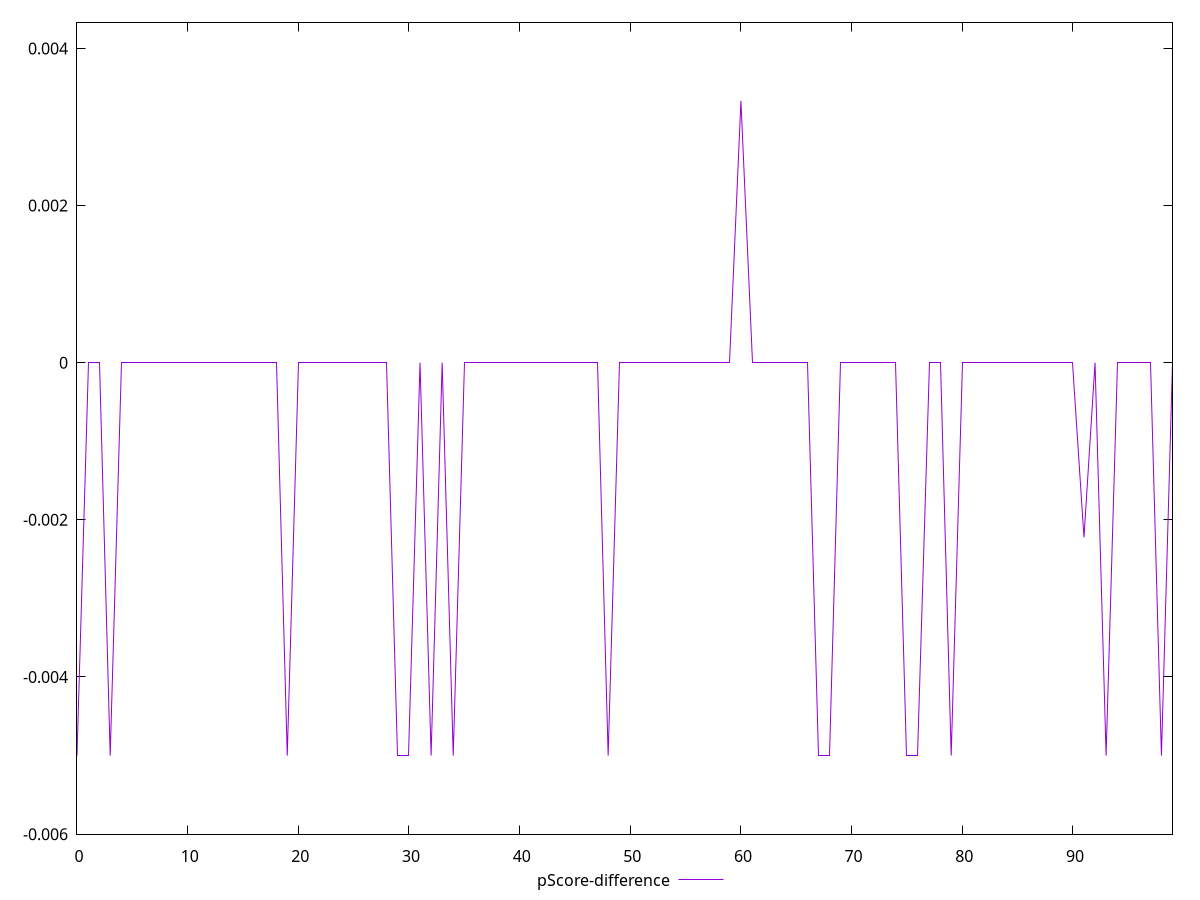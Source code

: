 reset

$pScoreDifference <<EOF
0 -0.0050000000000000044
1 0
2 0
3 -0.0050000000000000044
4 0
5 0
6 0
7 0
8 0
9 0
10 0
11 0
12 0
13 0
14 0
15 0
16 0
17 0
18 0
19 -0.0050000000000000044
20 0
21 0
22 0
23 0
24 0
25 0
26 0
27 0
28 0
29 -0.0050000000000000044
30 -0.0050000000000000044
31 0
32 -0.0050000000000000044
33 0
34 -0.0050000000000000044
35 0
36 0
37 0
38 0
39 0
40 0
41 0
42 0
43 0
44 0
45 0
46 0
47 0
48 -0.0050000000000000044
49 0
50 0
51 0
52 0
53 0
54 0
55 0
56 0
57 0
58 0
59 0
60 0.0033333333333332993
61 0
62 0
63 0
64 0
65 0
66 0
67 -0.0050000000000000044
68 -0.0050000000000000044
69 0
70 0
71 0
72 0
73 0
74 0
75 -0.0050000000000000044
76 -0.0050000000000000044
77 0
78 0
79 -0.0050000000000000044
80 0
81 0
82 0
83 0
84 0
85 0
86 0
87 0
88 0
89 0
90 0
91 -0.0022222222222222365
92 0
93 -0.0050000000000000044
94 0
95 0
96 0
97 0
98 -0.0050000000000000044
99 0
EOF

set key outside below
set xrange [0:99]
set yrange [-0.0060000000000000045:0.004333333333333299]
set trange [-0.0060000000000000045:0.004333333333333299]
set terminal svg size 640, 500 enhanced background rgb 'white'
set output "reports/report_00030_2021-02-24T20-42-31.540Z/unminified-javascript/samples/music/pScore-difference/values.svg"

plot $pScoreDifference title "pScore-difference" with line

reset
